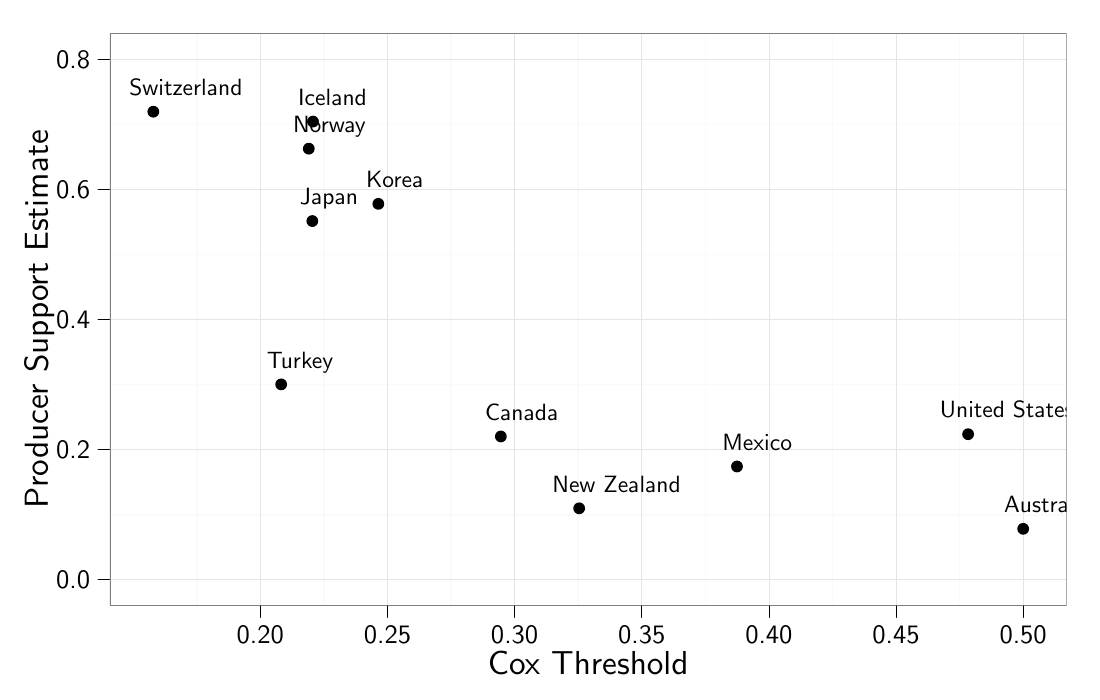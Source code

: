 % Created by tikzDevice version 0.6.2 on 2012-03-19 21:39:03
% !TEX encoding = UTF-8 Unicode
\documentclass[10pt]{article}
\usepackage{tikz}

\renewcommand{\familydefault}{\sfdefault}
\usepackage{sfmath}

\usepackage[active,tightpage,psfixbb]{preview}

\PreviewEnvironment{pgfpicture}

\setlength\PreviewBorder{0pt}
\begin{document}

\begin{tikzpicture}[x=1pt,y=1pt]
\definecolor[named]{drawColor}{rgb}{0.00,0.00,0.00}
\definecolor[named]{fillColor}{rgb}{1.00,1.00,1.00}
\fill[color=fillColor,fill opacity=0.00,] (0,0) rectangle (397.48,252.94);
\begin{scope}
\path[clip] (  0.00,  0.00) rectangle (397.48,252.94);
\end{scope}
\begin{scope}
\path[clip] (  0.00,  0.00) rectangle (397.48,252.94);
\end{scope}
\begin{scope}
\path[clip] (  0.00,  0.00) rectangle (397.48,252.94);
\end{scope}
\begin{scope}
\path[clip] (  0.00,  0.00) rectangle (397.48,252.94);
\end{scope}
\begin{scope}
\path[clip] (  0.00,  0.00) rectangle (397.48,252.94);
\end{scope}
\begin{scope}
\path[clip] (  0.00,  0.00) rectangle (397.48,252.94);
\end{scope}
\begin{scope}
\path[clip] (  0.00,  0.00) rectangle (397.48,252.94);
\end{scope}
\begin{scope}
\path[clip] (  0.00,  0.00) rectangle (397.48,252.94);
\end{scope}
\begin{scope}
\path[clip] (  0.00,  0.00) rectangle (397.48,252.94);
\end{scope}
\begin{scope}
\path[clip] (  0.00,  0.00) rectangle (397.48,252.94);
\end{scope}
\begin{scope}
\path[clip] (  0.00,  0.00) rectangle (397.48,252.94);
\end{scope}
\begin{scope}
\path[clip] (  0.00,  0.00) rectangle (397.48,252.94);
\end{scope}
\begin{scope}
\path[clip] ( 39.69, 34.03) rectangle (385.44,240.90);
\end{scope}
\begin{scope}
\path[clip] (  0.00,  0.00) rectangle (397.48,252.94);
\end{scope}
\begin{scope}
\path[clip] (  0.00,  0.00) rectangle (397.48,252.94);
\end{scope}
\begin{scope}
\path[clip] (  0.00,  0.00) rectangle (397.48,252.94);
\end{scope}
\begin{scope}
\path[clip] (  0.00,  0.00) rectangle (397.48,252.94);
\end{scope}
\begin{scope}
\path[clip] (  0.00,  0.00) rectangle (397.48,252.94);
\end{scope}
\begin{scope}
\path[clip] (  0.00,  0.00) rectangle (397.48,252.94);
\end{scope}
\begin{scope}
\path[clip] (  0.00,  0.00) rectangle (397.48,252.94);
\end{scope}
\begin{scope}
\path[clip] (  0.00,  0.00) rectangle (397.48,252.94);
\end{scope}
\begin{scope}
\path[clip] (  0.00,  0.00) rectangle (397.48,252.94);
\end{scope}
\begin{scope}
\path[clip] (  0.00,  0.00) rectangle (397.48,252.94);

\draw[fill opacity=0.00,draw opacity=0.00,] (  0.00,  0.00) rectangle (397.48,252.94);
\end{scope}
\begin{scope}
\path[clip] (  0.00,  0.00) rectangle (397.48,252.94);
\end{scope}
\begin{scope}
\path[clip] (  0.00,  0.00) rectangle (397.48,252.94);
\definecolor[named]{drawColor}{rgb}{0.00,0.00,0.00}

\node[color=drawColor,anchor=base east,inner sep=0pt, outer sep=0pt, scale=  0.96] at ( 32.57, 40.13) {0.0};

\node[color=drawColor,anchor=base east,inner sep=0pt, outer sep=0pt, scale=  0.96] at ( 32.57, 87.15) {0.2};

\node[color=drawColor,anchor=base east,inner sep=0pt, outer sep=0pt, scale=  0.96] at ( 32.57,134.16) {0.4};

\node[color=drawColor,anchor=base east,inner sep=0pt, outer sep=0pt, scale=  0.96] at ( 32.57,181.18) {0.6};

\node[color=drawColor,anchor=base east,inner sep=0pt, outer sep=0pt, scale=  0.96] at ( 32.57,228.19) {0.8};
\end{scope}
\begin{scope}
\path[clip] (  0.00,  0.00) rectangle (397.48,252.94);
\definecolor[named]{drawColor}{rgb}{0.00,0.00,0.00}

\draw[color=drawColor,line width= 0.2pt,line cap=round,line join=round,fill opacity=0.00,] ( 35.42, 43.44) -- ( 39.69, 43.44);

\draw[color=drawColor,line width= 0.2pt,line cap=round,line join=round,fill opacity=0.00,] ( 35.42, 90.45) -- ( 39.69, 90.45);

\draw[color=drawColor,line width= 0.2pt,line cap=round,line join=round,fill opacity=0.00,] ( 35.42,137.47) -- ( 39.69,137.47);

\draw[color=drawColor,line width= 0.2pt,line cap=round,line join=round,fill opacity=0.00,] ( 35.42,184.48) -- ( 39.69,184.48);

\draw[color=drawColor,line width= 0.2pt,line cap=round,line join=round,fill opacity=0.00,] ( 35.42,231.50) -- ( 39.69,231.50);
\end{scope}
\begin{scope}
\path[clip] (  0.00,  0.00) rectangle (397.48,252.94);
\end{scope}
\begin{scope}
\path[clip] (  0.00,  0.00) rectangle (397.48,252.94);
\end{scope}
\begin{scope}
\path[clip] (  0.00,  0.00) rectangle (397.48,252.94);
\end{scope}
\begin{scope}
\path[clip] (  0.00,  0.00) rectangle (397.48,252.94);
\end{scope}
\begin{scope}
\path[clip] (  0.00,  0.00) rectangle (397.48,252.94);
\end{scope}
\begin{scope}
\path[clip] ( 39.69, 34.03) rectangle (385.44,240.90);
\definecolor[named]{fillColor}{rgb}{1.00,1.00,1.00}

\draw[fill=fillColor,draw opacity=0.00,] ( 39.69, 34.03) rectangle (385.44,240.90);
\definecolor[named]{drawColor}{rgb}{0.98,0.98,0.98}

\draw[color=drawColor,line width= 0.6pt,line cap=round,line join=round,fill opacity=0.00,] ( 39.69, 66.94) --
	(385.44, 66.94);

\draw[color=drawColor,line width= 0.6pt,line cap=round,line join=round,fill opacity=0.00,] ( 39.69,113.96) --
	(385.44,113.96);

\draw[color=drawColor,line width= 0.6pt,line cap=round,line join=round,fill opacity=0.00,] ( 39.69,160.97) --
	(385.44,160.97);

\draw[color=drawColor,line width= 0.6pt,line cap=round,line join=round,fill opacity=0.00,] ( 39.69,207.99) --
	(385.44,207.99);

\draw[color=drawColor,line width= 0.6pt,line cap=round,line join=round,fill opacity=0.00,] ( 71.10, 34.03) --
	( 71.10,240.90);

\draw[color=drawColor,line width= 0.6pt,line cap=round,line join=round,fill opacity=0.00,] (117.04, 34.03) --
	(117.04,240.90);

\draw[color=drawColor,line width= 0.6pt,line cap=round,line join=round,fill opacity=0.00,] (162.98, 34.03) --
	(162.98,240.90);

\draw[color=drawColor,line width= 0.6pt,line cap=round,line join=round,fill opacity=0.00,] (208.92, 34.03) --
	(208.92,240.90);

\draw[color=drawColor,line width= 0.6pt,line cap=round,line join=round,fill opacity=0.00,] (254.87, 34.03) --
	(254.87,240.90);

\draw[color=drawColor,line width= 0.6pt,line cap=round,line join=round,fill opacity=0.00,] (300.81, 34.03) --
	(300.81,240.90);

\draw[color=drawColor,line width= 0.6pt,line cap=round,line join=round,fill opacity=0.00,] (346.75, 34.03) --
	(346.75,240.90);
\definecolor[named]{drawColor}{rgb}{0.90,0.90,0.90}

\draw[color=drawColor,line width= 0.2pt,line cap=round,line join=round,fill opacity=0.00,] ( 39.69, 43.44) --
	(385.44, 43.44);

\draw[color=drawColor,line width= 0.2pt,line cap=round,line join=round,fill opacity=0.00,] ( 39.69, 90.45) --
	(385.44, 90.45);

\draw[color=drawColor,line width= 0.2pt,line cap=round,line join=round,fill opacity=0.00,] ( 39.69,137.47) --
	(385.44,137.47);

\draw[color=drawColor,line width= 0.2pt,line cap=round,line join=round,fill opacity=0.00,] ( 39.69,184.48) --
	(385.44,184.48);

\draw[color=drawColor,line width= 0.2pt,line cap=round,line join=round,fill opacity=0.00,] ( 39.69,231.50) --
	(385.44,231.50);

\draw[color=drawColor,line width= 0.2pt,line cap=round,line join=round,fill opacity=0.00,] ( 94.07, 34.03) --
	( 94.07,240.90);

\draw[color=drawColor,line width= 0.2pt,line cap=round,line join=round,fill opacity=0.00,] (140.01, 34.03) --
	(140.01,240.90);

\draw[color=drawColor,line width= 0.2pt,line cap=round,line join=round,fill opacity=0.00,] (185.95, 34.03) --
	(185.95,240.90);

\draw[color=drawColor,line width= 0.2pt,line cap=round,line join=round,fill opacity=0.00,] (231.90, 34.03) --
	(231.90,240.90);

\draw[color=drawColor,line width= 0.2pt,line cap=round,line join=round,fill opacity=0.00,] (277.84, 34.03) --
	(277.84,240.90);

\draw[color=drawColor,line width= 0.2pt,line cap=round,line join=round,fill opacity=0.00,] (323.78, 34.03) --
	(323.78,240.90);

\draw[color=drawColor,line width= 0.2pt,line cap=round,line join=round,fill opacity=0.00,] (369.72, 34.03) --
	(369.72,240.90);
\definecolor[named]{drawColor}{rgb}{0.00,0.00,0.00}

\node[color=drawColor,anchor=base west,inner sep=0pt, outer sep=0pt, scale=  0.85] at (362.86, 67.71) {Australia};

\node[color=drawColor,anchor=base west,inner sep=0pt, outer sep=0pt, scale=  0.85] at (175.31,101.08) {Canada};

\node[color=drawColor,anchor=base west,inner sep=0pt, outer sep=0pt, scale=  0.85] at (107.76,214.87) {Iceland};

\node[color=drawColor,anchor=base west,inner sep=0pt, outer sep=0pt, scale=  0.85] at (108.39,178.92) {Japan};

\node[color=drawColor,anchor=base west,inner sep=0pt, outer sep=0pt, scale=  0.85] at (132.31,185.14) {Korea};

\node[color=drawColor,anchor=base west,inner sep=0pt, outer sep=0pt, scale=  0.85] at (261.02, 90.23) {Mexico};

\node[color=drawColor,anchor=base west,inner sep=0pt, outer sep=0pt, scale=  0.85] at (199.60, 75.12) {New Zealand};

\node[color=drawColor,anchor=base west,inner sep=0pt, outer sep=0pt, scale=  0.85] at (105.90,205.06) {Norway};

\node[color=drawColor,anchor=base west,inner sep=0pt, outer sep=0pt, scale=  0.85] at ( 46.71,218.43) {Switzerland};

\node[color=drawColor,anchor=base west,inner sep=0pt, outer sep=0pt, scale=  0.85] at ( 96.40,119.90) {Turkey};

\node[color=drawColor,anchor=base west,inner sep=0pt, outer sep=0pt, scale=  0.85] at (339.65,101.90) {United States};
\definecolor[named]{fillColor}{rgb}{0.00,0.00,0.00}

\draw[fill=fillColor,draw opacity=0.00,] (369.72, 61.85) circle (  2.13);

\draw[fill=fillColor,draw opacity=0.00,] (180.98, 95.22) circle (  2.13);

\draw[fill=fillColor,draw opacity=0.00,] (113.10,209.01) circle (  2.13);

\draw[fill=fillColor,draw opacity=0.00,] (112.86,173.06) circle (  2.13);

\draw[fill=fillColor,draw opacity=0.00,] (136.71,179.28) circle (  2.13);

\draw[fill=fillColor,draw opacity=0.00,] (266.31, 84.38) circle (  2.13);

\draw[fill=fillColor,draw opacity=0.00,] (209.28, 69.26) circle (  2.13);

\draw[fill=fillColor,draw opacity=0.00,] (111.57,199.21) circle (  2.13);

\draw[fill=fillColor,draw opacity=0.00,] ( 55.40,212.57) circle (  2.13);

\draw[fill=fillColor,draw opacity=0.00,] (101.60,114.05) circle (  2.13);

\draw[fill=fillColor,draw opacity=0.00,] (349.82, 96.04) circle (  2.13);
\definecolor[named]{drawColor}{rgb}{0.50,0.50,0.50}

\draw[color=drawColor,line width= 0.6pt,line cap=round,line join=round,fill opacity=0.00,] ( 39.69, 34.03) rectangle (385.44,240.90);
\end{scope}
\begin{scope}
\path[clip] (  0.00,  0.00) rectangle (397.48,252.94);
\end{scope}
\begin{scope}
\path[clip] (  0.00,  0.00) rectangle (397.48,252.94);
\definecolor[named]{drawColor}{rgb}{0.00,0.00,0.00}

\node[color=drawColor,anchor=base,inner sep=0pt, outer sep=0pt, scale=  0.96] at ( 94.07, 20.31) {0.20};

\node[color=drawColor,anchor=base,inner sep=0pt, outer sep=0pt, scale=  0.96] at (140.01, 20.31) {0.25};

\node[color=drawColor,anchor=base,inner sep=0pt, outer sep=0pt, scale=  0.96] at (185.95, 20.31) {0.30};

\node[color=drawColor,anchor=base,inner sep=0pt, outer sep=0pt, scale=  0.96] at (231.90, 20.31) {0.35};

\node[color=drawColor,anchor=base,inner sep=0pt, outer sep=0pt, scale=  0.96] at (277.84, 20.31) {0.40};

\node[color=drawColor,anchor=base,inner sep=0pt, outer sep=0pt, scale=  0.96] at (323.78, 20.31) {0.45};

\node[color=drawColor,anchor=base,inner sep=0pt, outer sep=0pt, scale=  0.96] at (369.72, 20.31) {0.50};
\end{scope}
\begin{scope}
\path[clip] (  0.00,  0.00) rectangle (397.48,252.94);
\definecolor[named]{drawColor}{rgb}{0.00,0.00,0.00}

\draw[color=drawColor,line width= 0.2pt,line cap=round,line join=round,fill opacity=0.00,] ( 94.07, 29.77) -- ( 94.07, 34.03);

\draw[color=drawColor,line width= 0.2pt,line cap=round,line join=round,fill opacity=0.00,] (140.01, 29.77) -- (140.01, 34.03);

\draw[color=drawColor,line width= 0.2pt,line cap=round,line join=round,fill opacity=0.00,] (185.95, 29.77) -- (185.95, 34.03);

\draw[color=drawColor,line width= 0.2pt,line cap=round,line join=round,fill opacity=0.00,] (231.90, 29.77) -- (231.90, 34.03);

\draw[color=drawColor,line width= 0.2pt,line cap=round,line join=round,fill opacity=0.00,] (277.84, 29.77) -- (277.84, 34.03);

\draw[color=drawColor,line width= 0.2pt,line cap=round,line join=round,fill opacity=0.00,] (323.78, 29.77) -- (323.78, 34.03);

\draw[color=drawColor,line width= 0.2pt,line cap=round,line join=round,fill opacity=0.00,] (369.72, 29.77) -- (369.72, 34.03);
\end{scope}
\begin{scope}
\path[clip] (  0.00,  0.00) rectangle (397.48,252.94);
\end{scope}
\begin{scope}
\path[clip] (  0.00,  0.00) rectangle (397.48,252.94);
\end{scope}
\begin{scope}
\path[clip] (  0.00,  0.00) rectangle (397.48,252.94);
\end{scope}
\begin{scope}
\path[clip] (  0.00,  0.00) rectangle (397.48,252.94);
\end{scope}
\begin{scope}
\path[clip] (  0.00,  0.00) rectangle (397.48,252.94);
\end{scope}
\begin{scope}
\path[clip] (  0.00,  0.00) rectangle (397.48,252.94);
\definecolor[named]{drawColor}{rgb}{0.00,0.00,0.00}

\node[color=drawColor,anchor=base,inner sep=0pt, outer sep=0pt, scale=  1.20] at (212.56,  9.03) {Cox Threshold};
\end{scope}
\begin{scope}
\path[clip] (  0.00,  0.00) rectangle (397.48,252.94);
\end{scope}
\begin{scope}
\path[clip] (  0.00,  0.00) rectangle (397.48,252.94);
\definecolor[named]{drawColor}{rgb}{0.00,0.00,0.00}

\node[rotate= 90.00,color=drawColor,anchor=base,inner sep=0pt, outer sep=0pt, scale=  1.20] at ( 17.30,137.47) {Producer Support Estimate};
\end{scope}
\begin{scope}
\path[clip] (  0.00,  0.00) rectangle (397.48,252.94);
\end{scope}
\end{tikzpicture}

\end{document}
